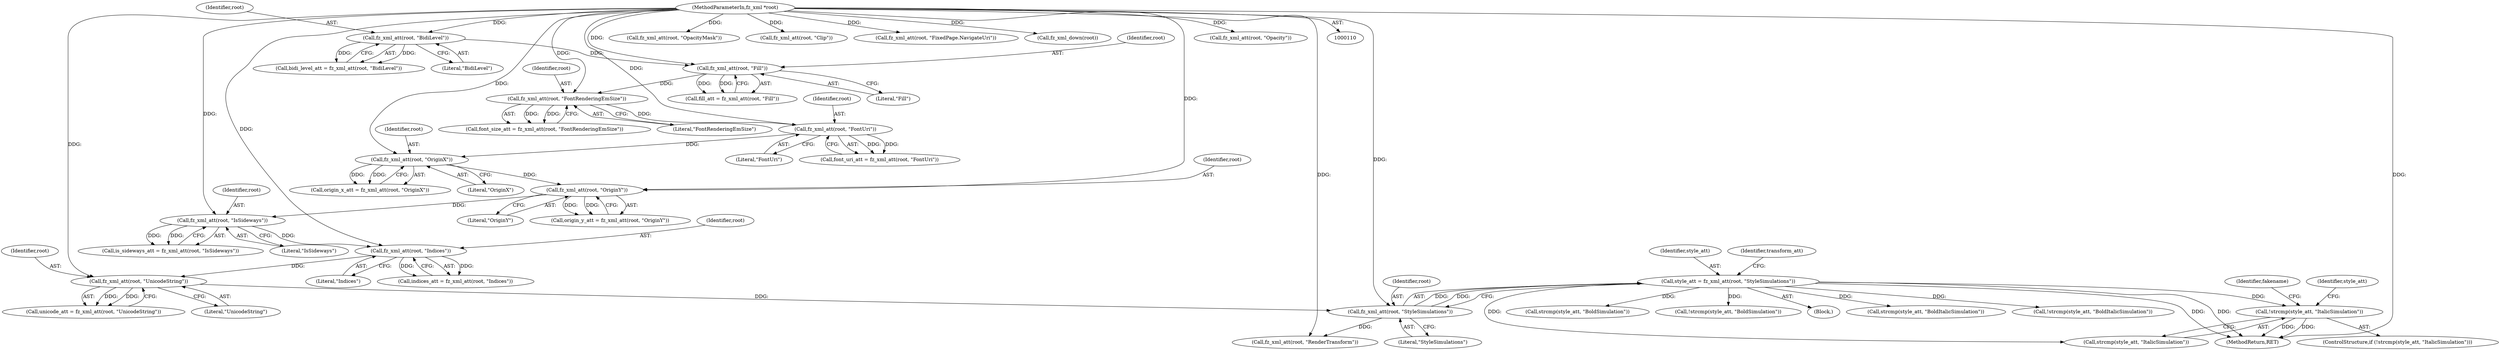 digraph "0_ghostscript_60dabde18d7fe12b19da8b509bdfee9cc886aafc_1@API" {
"1000433" [label="(Call,!strcmp(style_att, \"ItalicSimulation\"))"];
"1000228" [label="(Call,style_att = fz_xml_att(root, \"StyleSimulations\"))"];
"1000230" [label="(Call,fz_xml_att(root, \"StyleSimulations\"))"];
"1000225" [label="(Call,fz_xml_att(root, \"UnicodeString\"))"];
"1000220" [label="(Call,fz_xml_att(root, \"Indices\"))"];
"1000215" [label="(Call,fz_xml_att(root, \"IsSideways\"))"];
"1000210" [label="(Call,fz_xml_att(root, \"OriginY\"))"];
"1000205" [label="(Call,fz_xml_att(root, \"OriginX\"))"];
"1000200" [label="(Call,fz_xml_att(root, \"FontUri\"))"];
"1000195" [label="(Call,fz_xml_att(root, \"FontRenderingEmSize\"))"];
"1000190" [label="(Call,fz_xml_att(root, \"Fill\"))"];
"1000185" [label="(Call,fz_xml_att(root, \"BidiLevel\"))"];
"1000115" [label="(MethodParameterIn,fz_xml *root)"];
"1000193" [label="(Call,font_size_att = fz_xml_att(root, \"FontRenderingEmSize\"))"];
"1000234" [label="(Identifier,transform_att)"];
"1000212" [label="(Literal,\"OriginY\")"];
"1000250" [label="(Call,fz_xml_att(root, \"OpacityMask\"))"];
"1000446" [label="(Identifier,style_att)"];
"1000215" [label="(Call,fz_xml_att(root, \"IsSideways\"))"];
"1000203" [label="(Call,origin_x_att = fz_xml_att(root, \"OriginX\"))"];
"1000185" [label="(Call,fz_xml_att(root, \"BidiLevel\"))"];
"1000191" [label="(Identifier,root)"];
"1000423" [label="(Call,strcmp(style_att, \"BoldSimulation\"))"];
"1000230" [label="(Call,fz_xml_att(root, \"StyleSimulations\"))"];
"1000231" [label="(Identifier,root)"];
"1000218" [label="(Call,indices_att = fz_xml_att(root, \"Indices\"))"];
"1000208" [label="(Call,origin_y_att = fz_xml_att(root, \"OriginY\"))"];
"1000240" [label="(Call,fz_xml_att(root, \"Clip\"))"];
"1000422" [label="(Call,!strcmp(style_att, \"BoldSimulation\"))"];
"1000221" [label="(Identifier,root)"];
"1000192" [label="(Literal,\"Fill\")"];
"1000433" [label="(Call,!strcmp(style_att, \"ItalicSimulation\"))"];
"1000229" [label="(Identifier,style_att)"];
"1000195" [label="(Call,fz_xml_att(root, \"FontRenderingEmSize\"))"];
"1000255" [label="(Call,fz_xml_att(root, \"FixedPage.NavigateUri\"))"];
"1000116" [label="(Block,)"];
"1000432" [label="(ControlStructure,if (!strcmp(style_att, \"ItalicSimulation\")))"];
"1000222" [label="(Literal,\"Indices\")"];
"1000196" [label="(Identifier,root)"];
"1000210" [label="(Call,fz_xml_att(root, \"OriginY\"))"];
"1000445" [label="(Call,strcmp(style_att, \"BoldItalicSimulation\"))"];
"1000216" [label="(Identifier,root)"];
"1000200" [label="(Call,fz_xml_att(root, \"FontUri\"))"];
"1000207" [label="(Literal,\"OriginX\")"];
"1000232" [label="(Literal,\"StyleSimulations\")"];
"1000438" [label="(Identifier,fakename)"];
"1000202" [label="(Literal,\"FontUri\")"];
"1000217" [label="(Literal,\"IsSideways\")"];
"1000228" [label="(Call,style_att = fz_xml_att(root, \"StyleSimulations\"))"];
"1000444" [label="(Call,!strcmp(style_att, \"BoldItalicSimulation\"))"];
"1000187" [label="(Literal,\"BidiLevel\")"];
"1000261" [label="(Call,fz_xml_down(root))"];
"1000190" [label="(Call,fz_xml_att(root, \"Fill\"))"];
"1000235" [label="(Call,fz_xml_att(root, \"RenderTransform\"))"];
"1000205" [label="(Call,fz_xml_att(root, \"OriginX\"))"];
"1000434" [label="(Call,strcmp(style_att, \"ItalicSimulation\"))"];
"1000227" [label="(Literal,\"UnicodeString\")"];
"1000226" [label="(Identifier,root)"];
"1000225" [label="(Call,fz_xml_att(root, \"UnicodeString\"))"];
"1000211" [label="(Identifier,root)"];
"1000245" [label="(Call,fz_xml_att(root, \"Opacity\"))"];
"1000115" [label="(MethodParameterIn,fz_xml *root)"];
"1000188" [label="(Call,fill_att = fz_xml_att(root, \"Fill\"))"];
"1000213" [label="(Call,is_sideways_att = fz_xml_att(root, \"IsSideways\"))"];
"1000220" [label="(Call,fz_xml_att(root, \"Indices\"))"];
"1000223" [label="(Call,unicode_att = fz_xml_att(root, \"UnicodeString\"))"];
"1000197" [label="(Literal,\"FontRenderingEmSize\")"];
"1000780" [label="(MethodReturn,RET)"];
"1000201" [label="(Identifier,root)"];
"1000198" [label="(Call,font_uri_att = fz_xml_att(root, \"FontUri\"))"];
"1000183" [label="(Call,bidi_level_att = fz_xml_att(root, \"BidiLevel\"))"];
"1000186" [label="(Identifier,root)"];
"1000206" [label="(Identifier,root)"];
"1000433" -> "1000432"  [label="AST: "];
"1000433" -> "1000434"  [label="CFG: "];
"1000434" -> "1000433"  [label="AST: "];
"1000438" -> "1000433"  [label="CFG: "];
"1000446" -> "1000433"  [label="CFG: "];
"1000433" -> "1000780"  [label="DDG: "];
"1000433" -> "1000780"  [label="DDG: "];
"1000228" -> "1000433"  [label="DDG: "];
"1000228" -> "1000116"  [label="AST: "];
"1000228" -> "1000230"  [label="CFG: "];
"1000229" -> "1000228"  [label="AST: "];
"1000230" -> "1000228"  [label="AST: "];
"1000234" -> "1000228"  [label="CFG: "];
"1000228" -> "1000780"  [label="DDG: "];
"1000228" -> "1000780"  [label="DDG: "];
"1000230" -> "1000228"  [label="DDG: "];
"1000230" -> "1000228"  [label="DDG: "];
"1000228" -> "1000422"  [label="DDG: "];
"1000228" -> "1000423"  [label="DDG: "];
"1000228" -> "1000434"  [label="DDG: "];
"1000228" -> "1000444"  [label="DDG: "];
"1000228" -> "1000445"  [label="DDG: "];
"1000230" -> "1000232"  [label="CFG: "];
"1000231" -> "1000230"  [label="AST: "];
"1000232" -> "1000230"  [label="AST: "];
"1000225" -> "1000230"  [label="DDG: "];
"1000115" -> "1000230"  [label="DDG: "];
"1000230" -> "1000235"  [label="DDG: "];
"1000225" -> "1000223"  [label="AST: "];
"1000225" -> "1000227"  [label="CFG: "];
"1000226" -> "1000225"  [label="AST: "];
"1000227" -> "1000225"  [label="AST: "];
"1000223" -> "1000225"  [label="CFG: "];
"1000225" -> "1000223"  [label="DDG: "];
"1000225" -> "1000223"  [label="DDG: "];
"1000220" -> "1000225"  [label="DDG: "];
"1000115" -> "1000225"  [label="DDG: "];
"1000220" -> "1000218"  [label="AST: "];
"1000220" -> "1000222"  [label="CFG: "];
"1000221" -> "1000220"  [label="AST: "];
"1000222" -> "1000220"  [label="AST: "];
"1000218" -> "1000220"  [label="CFG: "];
"1000220" -> "1000218"  [label="DDG: "];
"1000220" -> "1000218"  [label="DDG: "];
"1000215" -> "1000220"  [label="DDG: "];
"1000115" -> "1000220"  [label="DDG: "];
"1000215" -> "1000213"  [label="AST: "];
"1000215" -> "1000217"  [label="CFG: "];
"1000216" -> "1000215"  [label="AST: "];
"1000217" -> "1000215"  [label="AST: "];
"1000213" -> "1000215"  [label="CFG: "];
"1000215" -> "1000213"  [label="DDG: "];
"1000215" -> "1000213"  [label="DDG: "];
"1000210" -> "1000215"  [label="DDG: "];
"1000115" -> "1000215"  [label="DDG: "];
"1000210" -> "1000208"  [label="AST: "];
"1000210" -> "1000212"  [label="CFG: "];
"1000211" -> "1000210"  [label="AST: "];
"1000212" -> "1000210"  [label="AST: "];
"1000208" -> "1000210"  [label="CFG: "];
"1000210" -> "1000208"  [label="DDG: "];
"1000210" -> "1000208"  [label="DDG: "];
"1000205" -> "1000210"  [label="DDG: "];
"1000115" -> "1000210"  [label="DDG: "];
"1000205" -> "1000203"  [label="AST: "];
"1000205" -> "1000207"  [label="CFG: "];
"1000206" -> "1000205"  [label="AST: "];
"1000207" -> "1000205"  [label="AST: "];
"1000203" -> "1000205"  [label="CFG: "];
"1000205" -> "1000203"  [label="DDG: "];
"1000205" -> "1000203"  [label="DDG: "];
"1000200" -> "1000205"  [label="DDG: "];
"1000115" -> "1000205"  [label="DDG: "];
"1000200" -> "1000198"  [label="AST: "];
"1000200" -> "1000202"  [label="CFG: "];
"1000201" -> "1000200"  [label="AST: "];
"1000202" -> "1000200"  [label="AST: "];
"1000198" -> "1000200"  [label="CFG: "];
"1000200" -> "1000198"  [label="DDG: "];
"1000200" -> "1000198"  [label="DDG: "];
"1000195" -> "1000200"  [label="DDG: "];
"1000115" -> "1000200"  [label="DDG: "];
"1000195" -> "1000193"  [label="AST: "];
"1000195" -> "1000197"  [label="CFG: "];
"1000196" -> "1000195"  [label="AST: "];
"1000197" -> "1000195"  [label="AST: "];
"1000193" -> "1000195"  [label="CFG: "];
"1000195" -> "1000193"  [label="DDG: "];
"1000195" -> "1000193"  [label="DDG: "];
"1000190" -> "1000195"  [label="DDG: "];
"1000115" -> "1000195"  [label="DDG: "];
"1000190" -> "1000188"  [label="AST: "];
"1000190" -> "1000192"  [label="CFG: "];
"1000191" -> "1000190"  [label="AST: "];
"1000192" -> "1000190"  [label="AST: "];
"1000188" -> "1000190"  [label="CFG: "];
"1000190" -> "1000188"  [label="DDG: "];
"1000190" -> "1000188"  [label="DDG: "];
"1000185" -> "1000190"  [label="DDG: "];
"1000115" -> "1000190"  [label="DDG: "];
"1000185" -> "1000183"  [label="AST: "];
"1000185" -> "1000187"  [label="CFG: "];
"1000186" -> "1000185"  [label="AST: "];
"1000187" -> "1000185"  [label="AST: "];
"1000183" -> "1000185"  [label="CFG: "];
"1000185" -> "1000183"  [label="DDG: "];
"1000185" -> "1000183"  [label="DDG: "];
"1000115" -> "1000185"  [label="DDG: "];
"1000115" -> "1000110"  [label="AST: "];
"1000115" -> "1000780"  [label="DDG: "];
"1000115" -> "1000235"  [label="DDG: "];
"1000115" -> "1000240"  [label="DDG: "];
"1000115" -> "1000245"  [label="DDG: "];
"1000115" -> "1000250"  [label="DDG: "];
"1000115" -> "1000255"  [label="DDG: "];
"1000115" -> "1000261"  [label="DDG: "];
}
